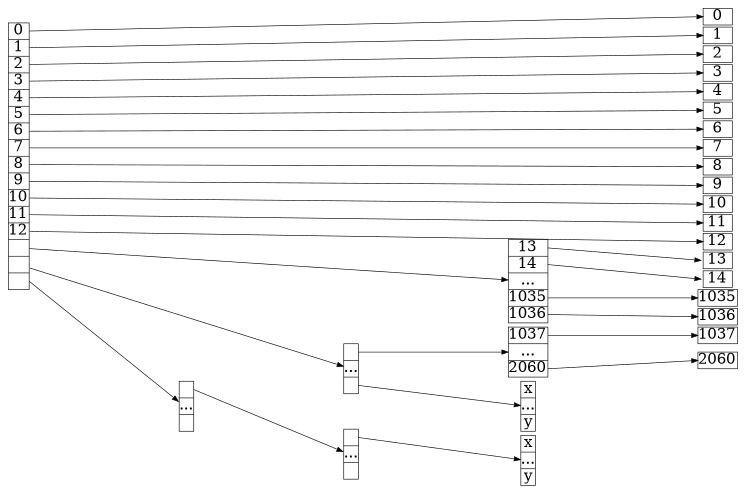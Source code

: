 digraph ext2 {
    splines = false;
    rankdir = LR;
    nodesep = 0.02;
    ranksep = 1.0;
    node[fontsize=7,width=0.0,height=0.0,margin=0.0,penwidth=0.3];
    size = "8.0,6.0";
    edge[arrowsize=0.3,penwidth=0.3];

    // Group 1: Inode
    subgraph {
        rank = same;
        inode [shape=record,label="<b0>0|<b1>1|<b2>2|<b3>3|<b4>4|<b5>5|<b6>6|<b7>7|<b8>8|<b9>9|<b10>10|<b11>11|<b12>12|<idp1>|<idp2>|<idp3>"];
    }

    // Group 2: Triply indirect blocks
    subgraph {
        rank = same;
        idb3 [shape=record,label="<idp3_0>|...|<idp3_1023>"];
    }

    // Group 3: Doubly indirect blocks
    subgraph {
        rank = same;
        idb2   [shape=record,label="<idp2_0>|...|<idp2_1023>"];
        idb3_0 [shape=record,label="<idp2_0>|...|<idp2_1023>"];
    }

    // Group 4: Indirect blocks
    subgraph {
      rank = same;
      idb1 [shape=record,label="<b13>13|<b14>14|...|<b1035>1035|<b1036>1036"];
      idb2_0 [shape=record,label="<b1037>1037|...|<b2060>2060"];
      idb2_1023 [shape=record,label="x|...|y"];
      idb3_0_0 [shape=record,label="x|...|y"];
    }

    // Group 5: Data blocks
    subgraph {
        rank = same;
        node[width=0.2,height=0.0,margin=0.00];
        b0 [shape=box,label="0"];
        b1 [shape=box,label="1"];
        b2 [shape=box,label="2"];
        b3 [shape=box,label="3"];
        b4 [shape=box,label="4"];
        b5 [shape=box,label="5"];
        b6 [shape=box,label="6"];
        b7 [shape=box,label="7"];
        b8 [shape=box,label="8"];
        b9 [shape=box,label="9"];
        b10 [shape=box,label="10"];
        b11 [shape=box,label="11"];
        b12 [shape=box,label="12"];

        b13 [shape=box,label="13"];
        b14 [shape=box,label="14"];
        b1035 [shape=box,label="1035"];
        b1036 [shape=box,label="1036"];

        b1037 [shape=box,label="1037"];
        b2060 [shape=box,label="2060"];
    }

    // inode -> triply indirect block connections
    inode:idp3 -> idb3;

    // inode -> doubly indirect block connections
    inode:idp2 -> idb2;

    // inode -> indirect block connections
    inode:idp1 -> idb1;

    // inode -> direct block connections
    inode:b0 -> b0:w;
    inode:b1 -> b1:w;
    inode:b2 -> b2:w;
    inode:b3 -> b3:w;
    inode:b4 -> b4:w;
    inode:b5 -> b5:w;
    inode:b6 -> b6:w;
    inode:b7 -> b7:w;
    inode:b8 -> b8:w;
    inode:b9 -> b9:w;
    inode:b10 -> b10:w;
    inode:b11 -> b11:w;
    inode:b12 -> b12:w;

    // triply indirect block -> doubly indirect block connections
    idb3:idp3_0 -> idb3_0;

    // doubly indirect block -> indirect block connections
    idb2:idp2_0 -> idb2_0;
    idb2:idp2_1023 -> idb2_1023;
    idb3_0:idp2_0 -> idb3_0_0;

    // retarded crap
    b12:s -> b13:n [style=invis];
    b13:s -> b14:n [style=invis];
    b14:s -> b1035:n [style=invis];
    b1035:s -> b1036:n [style=invis];
    b1036:s -> b1037:n [style=invis];
    b1037:s -> b2060:n [style=invis];

    // 1st indirect block -> direct block connections
    idb1:b13 -> b13:w;
    idb1:b14 -> b14:w;
    idb1:b1035 -> b1035:w;
    idb1:b1036 -> b1036:w;

    idb2_0:b1037 -> b1037:w;
    idb2_0:b2060 -> b2060:w;
}
